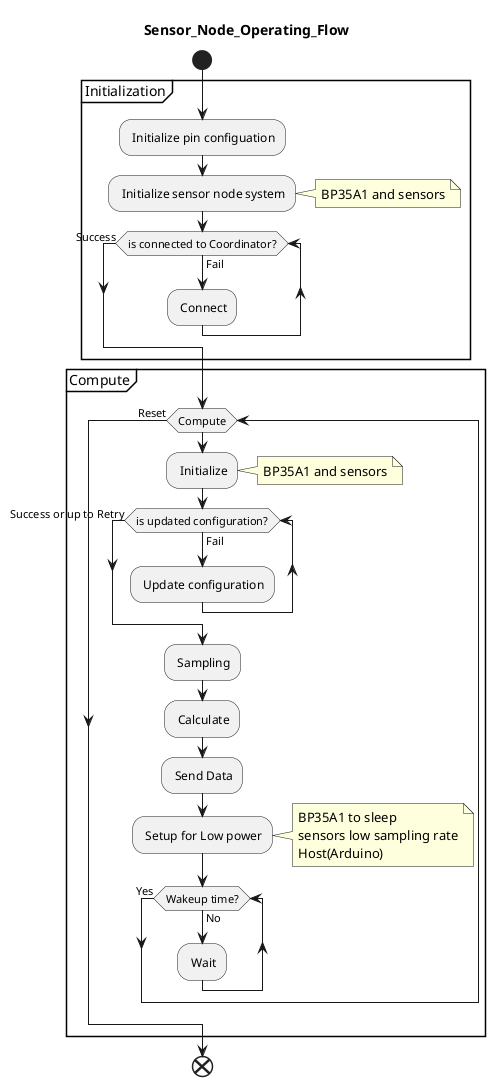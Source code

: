 @startuml

title Sensor_Node_Operating_Flow
start
partition Initialization {
    : Initialize pin configuation;
    : Initialize sensor node system;
    note right
      BP35A1 and sensors
    end note
    while (is connected to Coordinator?) is (Fail)
        : Connect;
    endwhile (Success)
}


partition Compute {

    while (Compute)
        : Initialize;
        note right
          BP35A1 and sensors
        end note

        while (is updated configuration?) is (Fail)
            : Update configuration;
        endwhile (Success or up to Retry)

        : Sampling;
        : Calculate;
        : Send Data;
        : Setup for Low power;
        note right
          BP35A1 to sleep
          sensors low sampling rate
          Host(Arduino)
        end note

        while (Wakeup time?) is (No)
            : Wait;
        endwhile (Yes)

    endwhile (Reset)
}

end

@enduml